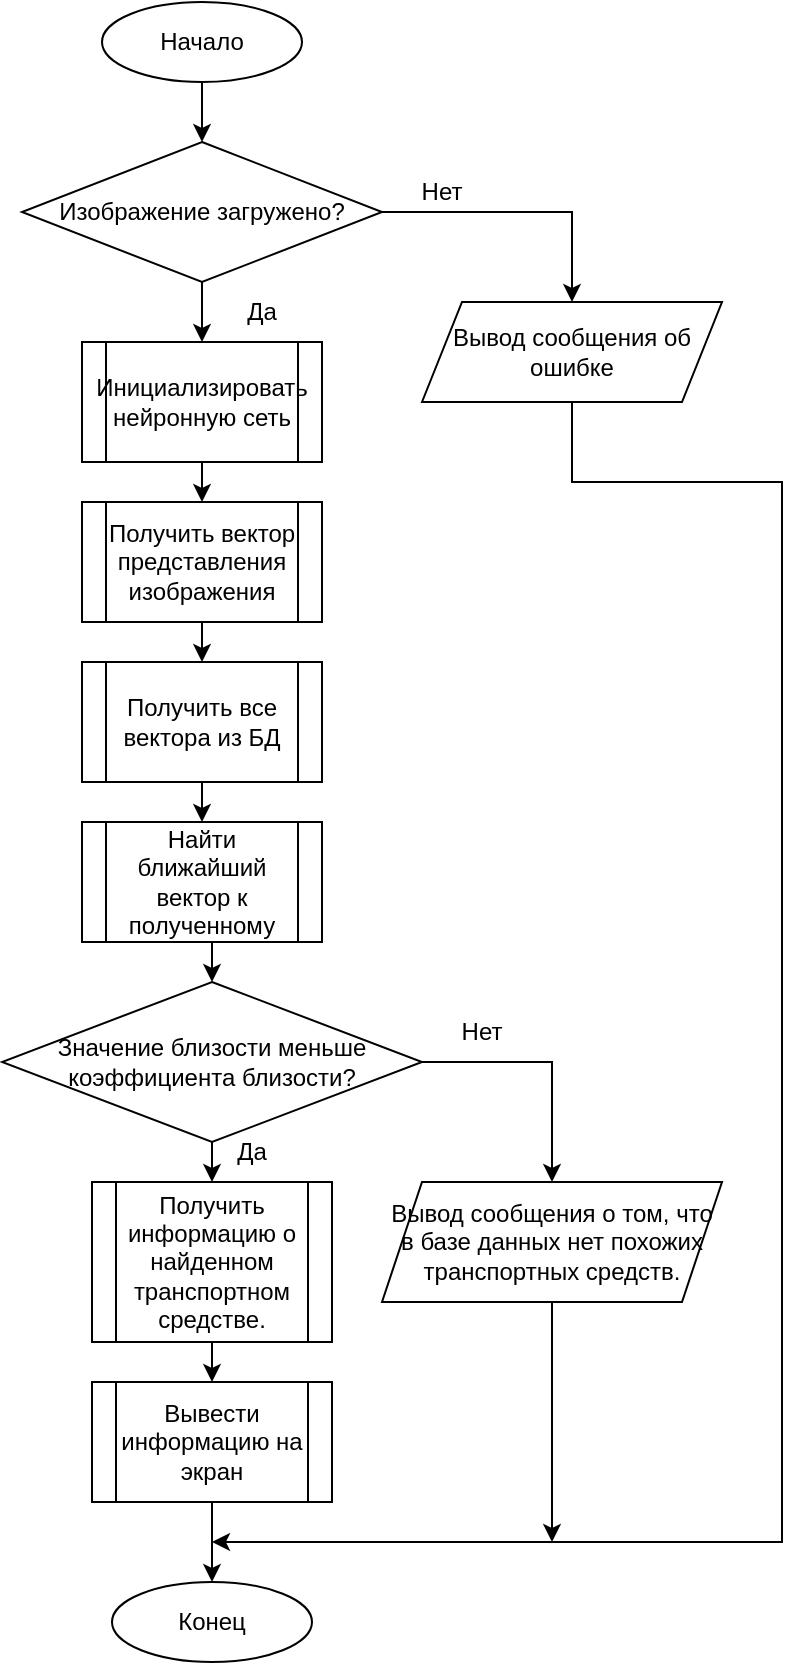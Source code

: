 <mxfile version="18.1.2" type="device"><diagram id="K2wWTHrF-T_iwP2cLa1y" name="Page-1"><mxGraphModel dx="1422" dy="705" grid="1" gridSize="10" guides="1" tooltips="1" connect="1" arrows="1" fold="1" page="1" pageScale="1" pageWidth="827" pageHeight="1169" math="0" shadow="0"><root><mxCell id="0"/><mxCell id="1" parent="0"/><mxCell id="NTyfegA5pJIiRei2NHoF-4" style="edgeStyle=orthogonalEdgeStyle;rounded=0;orthogonalLoop=1;jettySize=auto;html=1;exitX=0.5;exitY=1;exitDx=0;exitDy=0;entryX=0.5;entryY=0;entryDx=0;entryDy=0;" parent="1" source="NTyfegA5pJIiRei2NHoF-1" target="NTyfegA5pJIiRei2NHoF-3" edge="1"><mxGeometry relative="1" as="geometry"/></mxCell><mxCell id="NTyfegA5pJIiRei2NHoF-1" value="Начало" style="ellipse;whiteSpace=wrap;html=1;" parent="1" vertex="1"><mxGeometry x="350" y="40" width="100" height="40" as="geometry"/></mxCell><mxCell id="NTyfegA5pJIiRei2NHoF-2" value="Конец" style="ellipse;whiteSpace=wrap;html=1;" parent="1" vertex="1"><mxGeometry x="355" y="830" width="100" height="40" as="geometry"/></mxCell><mxCell id="NTyfegA5pJIiRei2NHoF-8" style="edgeStyle=orthogonalEdgeStyle;rounded=0;orthogonalLoop=1;jettySize=auto;html=1;exitX=1;exitY=0.5;exitDx=0;exitDy=0;entryX=0.5;entryY=0;entryDx=0;entryDy=0;" parent="1" source="NTyfegA5pJIiRei2NHoF-3" target="NTyfegA5pJIiRei2NHoF-7" edge="1"><mxGeometry relative="1" as="geometry"/></mxCell><mxCell id="NTyfegA5pJIiRei2NHoF-3" value="Изображение загружено?" style="rhombus;whiteSpace=wrap;html=1;" parent="1" vertex="1"><mxGeometry x="310" y="110" width="180" height="70" as="geometry"/></mxCell><mxCell id="NTyfegA5pJIiRei2NHoF-34" style="edgeStyle=orthogonalEdgeStyle;rounded=0;orthogonalLoop=1;jettySize=auto;html=1;exitX=0.5;exitY=1;exitDx=0;exitDy=0;" parent="1" source="NTyfegA5pJIiRei2NHoF-7" edge="1"><mxGeometry relative="1" as="geometry"><Array as="points"><mxPoint x="585" y="280"/><mxPoint x="690" y="280"/><mxPoint x="690" y="810"/><mxPoint x="405" y="810"/></Array><mxPoint x="405" y="810" as="targetPoint"/></mxGeometry></mxCell><mxCell id="NTyfegA5pJIiRei2NHoF-7" value="Вывод сообщения об ошибке" style="shape=parallelogram;perimeter=parallelogramPerimeter;whiteSpace=wrap;html=1;fixedSize=1;" parent="1" vertex="1"><mxGeometry x="510" y="190" width="150" height="50" as="geometry"/></mxCell><mxCell id="NTyfegA5pJIiRei2NHoF-9" value="Нет&lt;br&gt;" style="text;html=1;strokeColor=none;fillColor=none;align=center;verticalAlign=middle;whiteSpace=wrap;rounded=0;" parent="1" vertex="1"><mxGeometry x="490" y="120" width="60" height="30" as="geometry"/></mxCell><mxCell id="NTyfegA5pJIiRei2NHoF-10" value="Да" style="text;html=1;strokeColor=none;fillColor=none;align=center;verticalAlign=middle;whiteSpace=wrap;rounded=0;" parent="1" vertex="1"><mxGeometry x="400" y="180" width="60" height="30" as="geometry"/></mxCell><mxCell id="NTyfegA5pJIiRei2NHoF-22" style="edgeStyle=orthogonalEdgeStyle;rounded=0;orthogonalLoop=1;jettySize=auto;html=1;exitX=0.5;exitY=1;exitDx=0;exitDy=0;entryX=0.5;entryY=0;entryDx=0;entryDy=0;" parent="1" source="NTyfegA5pJIiRei2NHoF-11" target="NTyfegA5pJIiRei2NHoF-12" edge="1"><mxGeometry relative="1" as="geometry"/></mxCell><mxCell id="NTyfegA5pJIiRei2NHoF-11" value="Инициализировать нейронную сеть" style="shape=process;whiteSpace=wrap;html=1;backgroundOutline=1;" parent="1" vertex="1"><mxGeometry x="340" y="210" width="120" height="60" as="geometry"/></mxCell><mxCell id="NTyfegA5pJIiRei2NHoF-23" style="edgeStyle=orthogonalEdgeStyle;rounded=0;orthogonalLoop=1;jettySize=auto;html=1;exitX=0.5;exitY=1;exitDx=0;exitDy=0;entryX=0.5;entryY=0;entryDx=0;entryDy=0;" parent="1" source="NTyfegA5pJIiRei2NHoF-12" target="NTyfegA5pJIiRei2NHoF-13" edge="1"><mxGeometry relative="1" as="geometry"/></mxCell><mxCell id="NTyfegA5pJIiRei2NHoF-12" value="Получить вектор представления изображения" style="shape=process;whiteSpace=wrap;html=1;backgroundOutline=1;" parent="1" vertex="1"><mxGeometry x="340" y="290" width="120" height="60" as="geometry"/></mxCell><mxCell id="NTyfegA5pJIiRei2NHoF-24" style="edgeStyle=orthogonalEdgeStyle;rounded=0;orthogonalLoop=1;jettySize=auto;html=1;exitX=0.5;exitY=1;exitDx=0;exitDy=0;entryX=0.5;entryY=0;entryDx=0;entryDy=0;" parent="1" source="NTyfegA5pJIiRei2NHoF-13" target="NTyfegA5pJIiRei2NHoF-16" edge="1"><mxGeometry relative="1" as="geometry"/></mxCell><mxCell id="NTyfegA5pJIiRei2NHoF-13" value="Получить все вектора из БД" style="shape=process;whiteSpace=wrap;html=1;backgroundOutline=1;" parent="1" vertex="1"><mxGeometry x="340" y="370" width="120" height="60" as="geometry"/></mxCell><mxCell id="NTyfegA5pJIiRei2NHoF-25" style="edgeStyle=orthogonalEdgeStyle;rounded=0;orthogonalLoop=1;jettySize=auto;html=1;exitX=0.5;exitY=1;exitDx=0;exitDy=0;entryX=0.5;entryY=0;entryDx=0;entryDy=0;" parent="1" source="NTyfegA5pJIiRei2NHoF-16" target="NTyfegA5pJIiRei2NHoF-18" edge="1"><mxGeometry relative="1" as="geometry"/></mxCell><mxCell id="NTyfegA5pJIiRei2NHoF-16" value="Найти ближайший вектор к полученному" style="shape=process;whiteSpace=wrap;html=1;backgroundOutline=1;" parent="1" vertex="1"><mxGeometry x="340" y="450" width="120" height="60" as="geometry"/></mxCell><mxCell id="NTyfegA5pJIiRei2NHoF-26" style="edgeStyle=orthogonalEdgeStyle;rounded=0;orthogonalLoop=1;jettySize=auto;html=1;exitX=0.5;exitY=1;exitDx=0;exitDy=0;entryX=0.5;entryY=0;entryDx=0;entryDy=0;" parent="1" source="NTyfegA5pJIiRei2NHoF-18" target="NTyfegA5pJIiRei2NHoF-19" edge="1"><mxGeometry relative="1" as="geometry"/></mxCell><mxCell id="NTyfegA5pJIiRei2NHoF-31" style="edgeStyle=orthogonalEdgeStyle;rounded=0;orthogonalLoop=1;jettySize=auto;html=1;exitX=1;exitY=0.5;exitDx=0;exitDy=0;entryX=0.5;entryY=0;entryDx=0;entryDy=0;" parent="1" source="NTyfegA5pJIiRei2NHoF-18" target="NTyfegA5pJIiRei2NHoF-30" edge="1"><mxGeometry relative="1" as="geometry"/></mxCell><mxCell id="NTyfegA5pJIiRei2NHoF-18" value="Значение близости меньше коэффициента близости?" style="rhombus;whiteSpace=wrap;html=1;" parent="1" vertex="1"><mxGeometry x="300" y="530" width="210" height="80" as="geometry"/></mxCell><mxCell id="NTyfegA5pJIiRei2NHoF-27" style="edgeStyle=orthogonalEdgeStyle;rounded=0;orthogonalLoop=1;jettySize=auto;html=1;exitX=0.5;exitY=1;exitDx=0;exitDy=0;entryX=0.5;entryY=0;entryDx=0;entryDy=0;" parent="1" source="NTyfegA5pJIiRei2NHoF-19" target="NTyfegA5pJIiRei2NHoF-20" edge="1"><mxGeometry relative="1" as="geometry"/></mxCell><mxCell id="NTyfegA5pJIiRei2NHoF-19" value="Получить информацию о найденном транспортном средстве." style="shape=process;whiteSpace=wrap;html=1;backgroundOutline=1;" parent="1" vertex="1"><mxGeometry x="345" y="630" width="120" height="80" as="geometry"/></mxCell><mxCell id="NTyfegA5pJIiRei2NHoF-28" style="edgeStyle=orthogonalEdgeStyle;rounded=0;orthogonalLoop=1;jettySize=auto;html=1;exitX=0.5;exitY=1;exitDx=0;exitDy=0;entryX=0.5;entryY=0;entryDx=0;entryDy=0;" parent="1" source="NTyfegA5pJIiRei2NHoF-20" target="NTyfegA5pJIiRei2NHoF-2" edge="1"><mxGeometry relative="1" as="geometry"/></mxCell><mxCell id="NTyfegA5pJIiRei2NHoF-20" value="Вывести информацию на экран" style="shape=process;whiteSpace=wrap;html=1;backgroundOutline=1;" parent="1" vertex="1"><mxGeometry x="345" y="730" width="120" height="60" as="geometry"/></mxCell><mxCell id="NTyfegA5pJIiRei2NHoF-21" style="edgeStyle=orthogonalEdgeStyle;rounded=0;orthogonalLoop=1;jettySize=auto;html=1;exitX=0;exitY=0;exitDx=0;exitDy=0;entryX=0;entryY=1;entryDx=0;entryDy=0;" parent="1" source="NTyfegA5pJIiRei2NHoF-10" target="NTyfegA5pJIiRei2NHoF-10" edge="1"><mxGeometry relative="1" as="geometry"/></mxCell><mxCell id="NTyfegA5pJIiRei2NHoF-29" value="Да" style="text;html=1;strokeColor=none;fillColor=none;align=center;verticalAlign=middle;whiteSpace=wrap;rounded=0;" parent="1" vertex="1"><mxGeometry x="395" y="600" width="60" height="30" as="geometry"/></mxCell><mxCell id="NTyfegA5pJIiRei2NHoF-33" style="edgeStyle=orthogonalEdgeStyle;rounded=0;orthogonalLoop=1;jettySize=auto;html=1;exitX=0.5;exitY=1;exitDx=0;exitDy=0;" parent="1" source="NTyfegA5pJIiRei2NHoF-30" edge="1"><mxGeometry relative="1" as="geometry"><mxPoint x="575" y="810" as="targetPoint"/></mxGeometry></mxCell><mxCell id="NTyfegA5pJIiRei2NHoF-30" value="Вывод сообщения о том, что в базе данных нет похожих транспортных средств." style="shape=parallelogram;perimeter=parallelogramPerimeter;whiteSpace=wrap;html=1;fixedSize=1;" parent="1" vertex="1"><mxGeometry x="490" y="630" width="170" height="60" as="geometry"/></mxCell><mxCell id="NTyfegA5pJIiRei2NHoF-32" value="Нет&lt;br&gt;" style="text;html=1;strokeColor=none;fillColor=none;align=center;verticalAlign=middle;whiteSpace=wrap;rounded=0;" parent="1" vertex="1"><mxGeometry x="510" y="540" width="60" height="30" as="geometry"/></mxCell></root></mxGraphModel></diagram></mxfile>